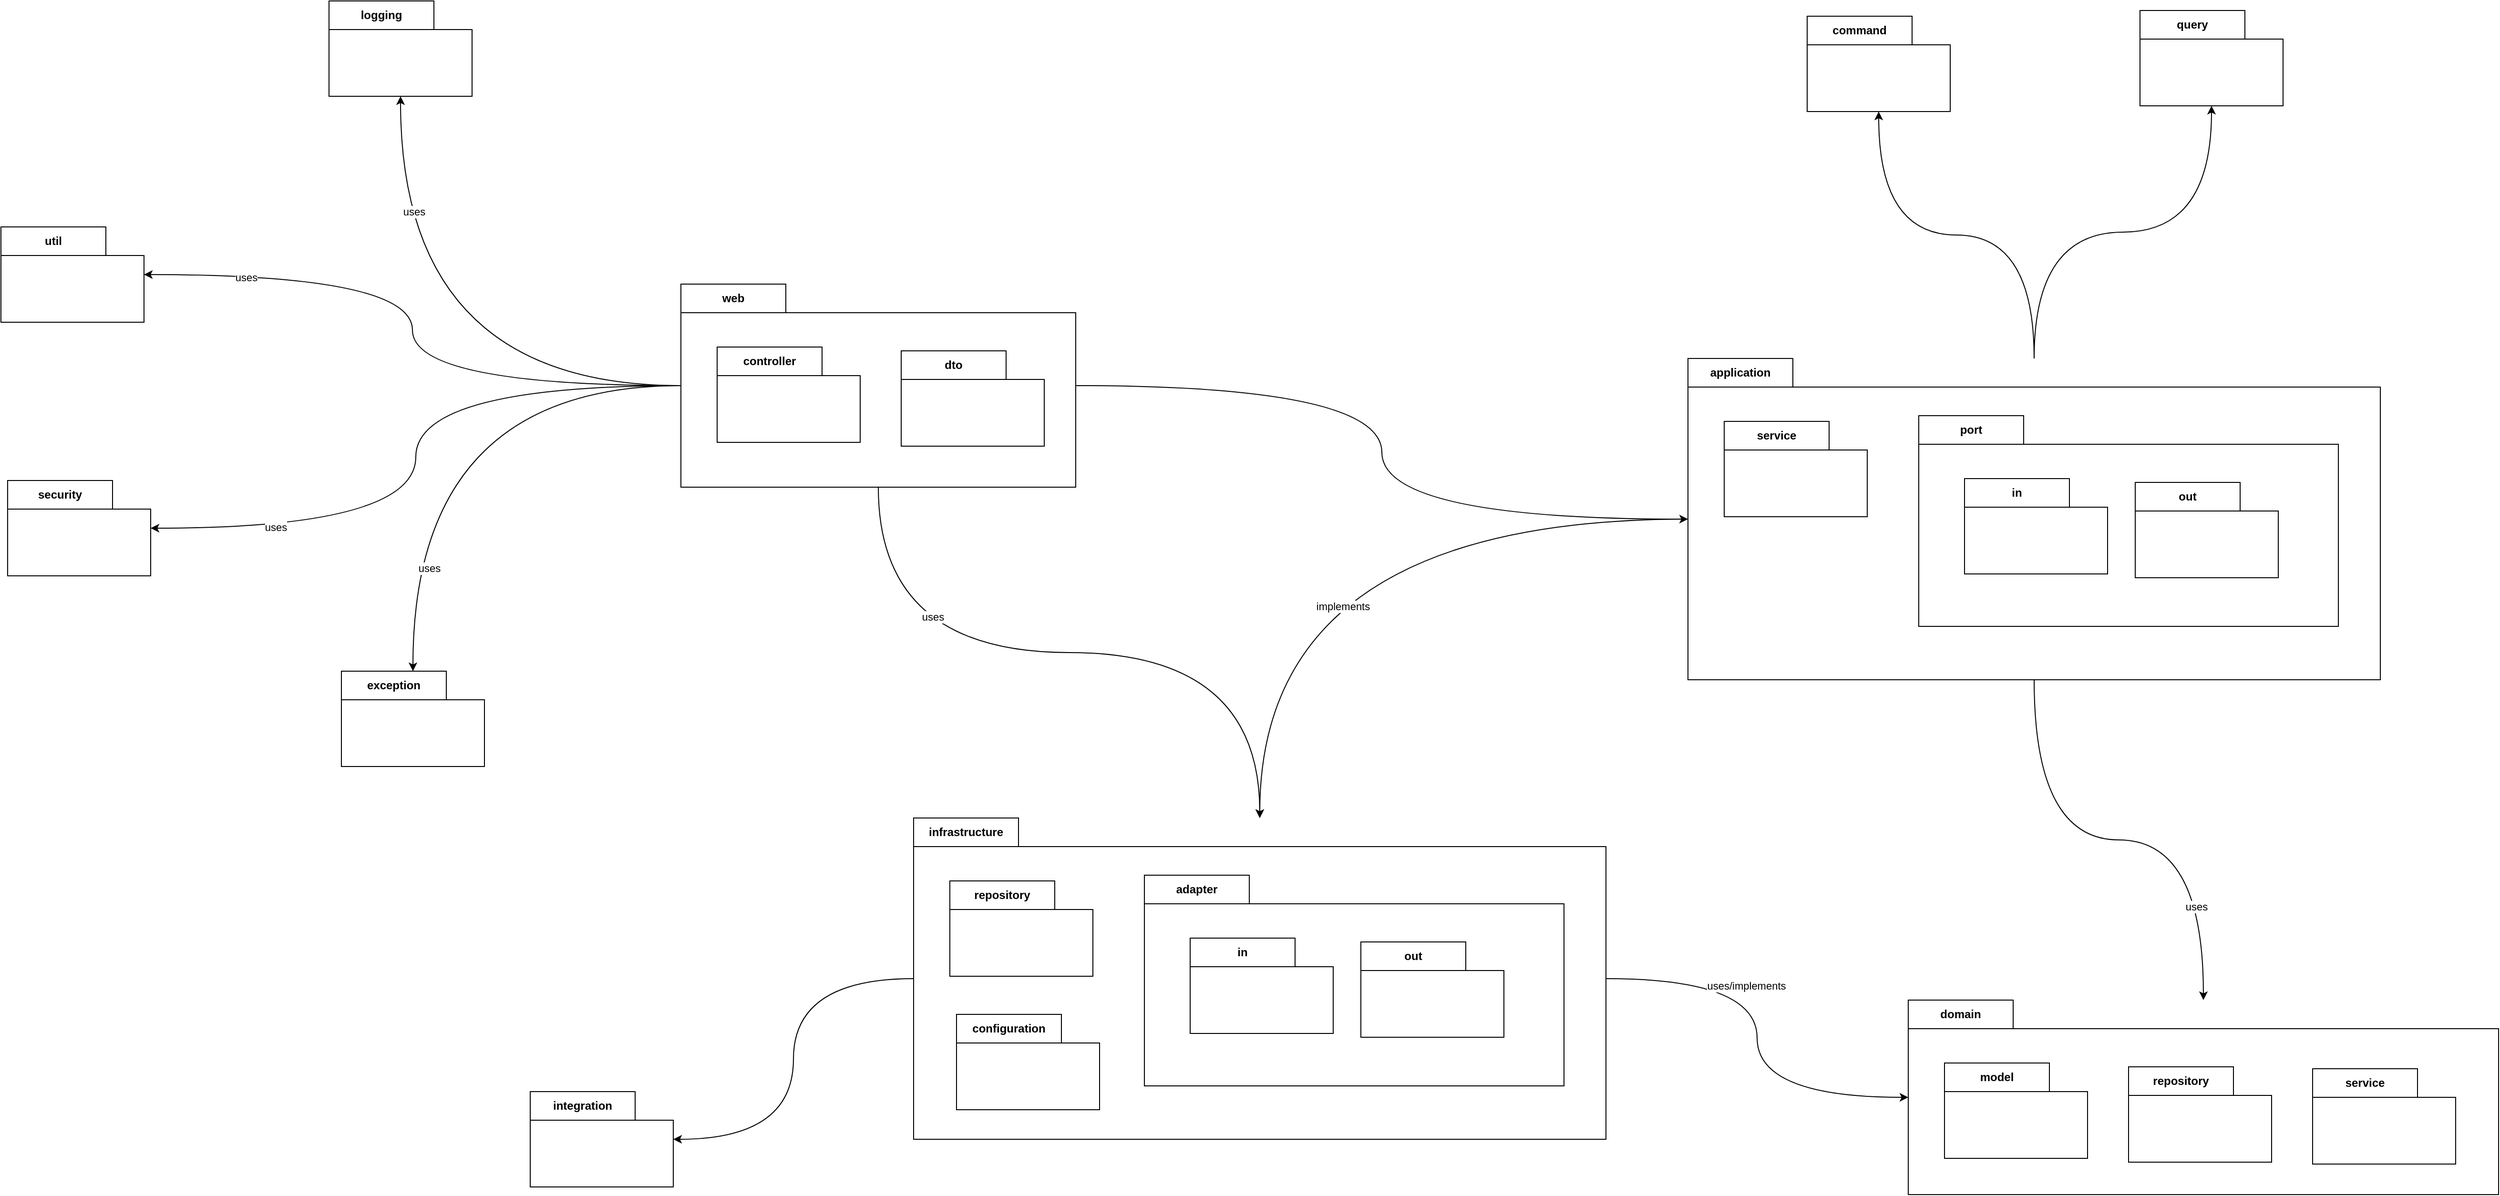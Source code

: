 <mxfile version="21.6.1" type="device">
  <diagram name="Page-1" id="b5b7bab2-c9e2-2cf4-8b2a-24fd1a2a6d21">
    <mxGraphModel dx="3706" dy="1363" grid="0" gridSize="10" guides="0" tooltips="1" connect="1" arrows="1" fold="1" page="0" pageScale="1" pageWidth="827" pageHeight="1169" background="none" math="0" shadow="0">
      <root>
        <mxCell id="0" />
        <mxCell id="1" parent="0" />
        <mxCell id="e5cLtsH7ZEKfNfBLmJzm-1" style="edgeStyle=orthogonalEdgeStyle;rounded=0;orthogonalLoop=1;jettySize=auto;html=1;curved=1;" edge="1" parent="1" source="HoBDZo6kGD64Tt_EWEFw-2" target="HoBDZo6kGD64Tt_EWEFw-11">
          <mxGeometry relative="1" as="geometry" />
        </mxCell>
        <mxCell id="e5cLtsH7ZEKfNfBLmJzm-16" value="uses" style="edgeLabel;html=1;align=center;verticalAlign=middle;resizable=0;points=[];" vertex="1" connectable="0" parent="e5cLtsH7ZEKfNfBLmJzm-1">
          <mxGeometry x="0.317" y="-70" relative="1" as="geometry">
            <mxPoint as="offset" />
          </mxGeometry>
        </mxCell>
        <mxCell id="e5cLtsH7ZEKfNfBLmJzm-2" style="edgeStyle=orthogonalEdgeStyle;rounded=0;orthogonalLoop=1;jettySize=auto;html=1;curved=1;" edge="1" parent="1" source="HoBDZo6kGD64Tt_EWEFw-2" target="HoBDZo6kGD64Tt_EWEFw-18">
          <mxGeometry relative="1" as="geometry" />
        </mxCell>
        <mxCell id="e5cLtsH7ZEKfNfBLmJzm-15" value="implements" style="edgeLabel;html=1;align=center;verticalAlign=middle;resizable=0;points=[];" vertex="1" connectable="0" parent="e5cLtsH7ZEKfNfBLmJzm-2">
          <mxGeometry x="0.416" y="87" relative="1" as="geometry">
            <mxPoint as="offset" />
          </mxGeometry>
        </mxCell>
        <mxCell id="e5cLtsH7ZEKfNfBLmJzm-25" style="edgeStyle=orthogonalEdgeStyle;rounded=0;orthogonalLoop=1;jettySize=auto;html=1;curved=1;" edge="1" parent="1" source="HoBDZo6kGD64Tt_EWEFw-2" target="e5cLtsH7ZEKfNfBLmJzm-23">
          <mxGeometry relative="1" as="geometry" />
        </mxCell>
        <mxCell id="e5cLtsH7ZEKfNfBLmJzm-26" style="edgeStyle=orthogonalEdgeStyle;rounded=0;orthogonalLoop=1;jettySize=auto;html=1;curved=1;" edge="1" parent="1" source="HoBDZo6kGD64Tt_EWEFw-2" target="e5cLtsH7ZEKfNfBLmJzm-24">
          <mxGeometry relative="1" as="geometry" />
        </mxCell>
        <mxCell id="HoBDZo6kGD64Tt_EWEFw-2" value="application" style="shape=folder;fontStyle=1;tabWidth=110;tabHeight=30;tabPosition=left;html=1;boundedLbl=1;labelInHeader=1;container=1;collapsible=0;recursiveResize=0;whiteSpace=wrap;" parent="1" vertex="1">
          <mxGeometry x="-111" y="-8" width="726" height="337" as="geometry" />
        </mxCell>
        <mxCell id="HoBDZo6kGD64Tt_EWEFw-4" value="service" style="shape=folder;fontStyle=1;tabWidth=110;tabHeight=30;tabPosition=left;html=1;boundedLbl=1;labelInHeader=1;container=1;collapsible=0;recursiveResize=0;whiteSpace=wrap;" parent="HoBDZo6kGD64Tt_EWEFw-2" vertex="1">
          <mxGeometry x="38" y="66" width="150" height="100" as="geometry" />
        </mxCell>
        <mxCell id="HoBDZo6kGD64Tt_EWEFw-6" value="port" style="shape=folder;fontStyle=1;tabWidth=110;tabHeight=30;tabPosition=left;html=1;boundedLbl=1;labelInHeader=1;container=1;collapsible=0;recursiveResize=0;whiteSpace=wrap;" parent="HoBDZo6kGD64Tt_EWEFw-2" vertex="1">
          <mxGeometry x="242" y="60" width="440" height="221" as="geometry" />
        </mxCell>
        <mxCell id="HoBDZo6kGD64Tt_EWEFw-9" value="in" style="shape=folder;fontStyle=1;tabWidth=110;tabHeight=30;tabPosition=left;html=1;boundedLbl=1;labelInHeader=1;container=1;collapsible=0;recursiveResize=0;whiteSpace=wrap;" parent="HoBDZo6kGD64Tt_EWEFw-6" vertex="1">
          <mxGeometry x="48" y="66" width="150" height="100" as="geometry" />
        </mxCell>
        <mxCell id="HoBDZo6kGD64Tt_EWEFw-10" value="out" style="shape=folder;fontStyle=1;tabWidth=110;tabHeight=30;tabPosition=left;html=1;boundedLbl=1;labelInHeader=1;container=1;collapsible=0;recursiveResize=0;whiteSpace=wrap;" parent="HoBDZo6kGD64Tt_EWEFw-6" vertex="1">
          <mxGeometry x="227" y="70" width="150" height="100" as="geometry" />
        </mxCell>
        <mxCell id="HoBDZo6kGD64Tt_EWEFw-11" value="domain" style="shape=folder;fontStyle=1;tabWidth=110;tabHeight=30;tabPosition=left;html=1;boundedLbl=1;labelInHeader=1;container=1;collapsible=0;recursiveResize=0;whiteSpace=wrap;" parent="1" vertex="1">
          <mxGeometry x="120" y="665" width="619" height="204" as="geometry" />
        </mxCell>
        <mxCell id="HoBDZo6kGD64Tt_EWEFw-12" value="model" style="shape=folder;fontStyle=1;tabWidth=110;tabHeight=30;tabPosition=left;html=1;boundedLbl=1;labelInHeader=1;container=1;collapsible=0;recursiveResize=0;whiteSpace=wrap;" parent="HoBDZo6kGD64Tt_EWEFw-11" vertex="1">
          <mxGeometry x="38" y="66" width="150" height="100" as="geometry" />
        </mxCell>
        <mxCell id="HoBDZo6kGD64Tt_EWEFw-16" value="repository" style="shape=folder;fontStyle=1;tabWidth=110;tabHeight=30;tabPosition=left;html=1;boundedLbl=1;labelInHeader=1;container=1;collapsible=0;recursiveResize=0;whiteSpace=wrap;" parent="HoBDZo6kGD64Tt_EWEFw-11" vertex="1">
          <mxGeometry x="231" y="70" width="150" height="100" as="geometry" />
        </mxCell>
        <mxCell id="HoBDZo6kGD64Tt_EWEFw-17" value="service" style="shape=folder;fontStyle=1;tabWidth=110;tabHeight=30;tabPosition=left;html=1;boundedLbl=1;labelInHeader=1;container=1;collapsible=0;recursiveResize=0;whiteSpace=wrap;" parent="HoBDZo6kGD64Tt_EWEFw-11" vertex="1">
          <mxGeometry x="424" y="72" width="150" height="100" as="geometry" />
        </mxCell>
        <mxCell id="e5cLtsH7ZEKfNfBLmJzm-5" style="edgeStyle=orthogonalEdgeStyle;rounded=0;orthogonalLoop=1;jettySize=auto;html=1;curved=1;" edge="1" parent="1" source="HoBDZo6kGD64Tt_EWEFw-18" target="HoBDZo6kGD64Tt_EWEFw-11">
          <mxGeometry relative="1" as="geometry" />
        </mxCell>
        <mxCell id="e5cLtsH7ZEKfNfBLmJzm-17" value="uses/implements" style="edgeLabel;html=1;align=center;verticalAlign=middle;resizable=0;points=[];" vertex="1" connectable="0" parent="e5cLtsH7ZEKfNfBLmJzm-5">
          <mxGeometry x="-0.333" y="-7" relative="1" as="geometry">
            <mxPoint as="offset" />
          </mxGeometry>
        </mxCell>
        <mxCell id="e5cLtsH7ZEKfNfBLmJzm-28" style="edgeStyle=orthogonalEdgeStyle;rounded=0;orthogonalLoop=1;jettySize=auto;html=1;curved=1;" edge="1" parent="1" source="HoBDZo6kGD64Tt_EWEFw-18" target="e5cLtsH7ZEKfNfBLmJzm-27">
          <mxGeometry relative="1" as="geometry" />
        </mxCell>
        <mxCell id="HoBDZo6kGD64Tt_EWEFw-18" value="infrastructure" style="shape=folder;fontStyle=1;tabWidth=110;tabHeight=30;tabPosition=left;html=1;boundedLbl=1;labelInHeader=1;container=1;collapsible=0;recursiveResize=0;whiteSpace=wrap;" parent="1" vertex="1">
          <mxGeometry x="-923" y="474" width="726" height="337" as="geometry" />
        </mxCell>
        <mxCell id="HoBDZo6kGD64Tt_EWEFw-19" value="repository" style="shape=folder;fontStyle=1;tabWidth=110;tabHeight=30;tabPosition=left;html=1;boundedLbl=1;labelInHeader=1;container=1;collapsible=0;recursiveResize=0;whiteSpace=wrap;" parent="HoBDZo6kGD64Tt_EWEFw-18" vertex="1">
          <mxGeometry x="38" y="66" width="150" height="100" as="geometry" />
        </mxCell>
        <mxCell id="HoBDZo6kGD64Tt_EWEFw-20" value="adapter" style="shape=folder;fontStyle=1;tabWidth=110;tabHeight=30;tabPosition=left;html=1;boundedLbl=1;labelInHeader=1;container=1;collapsible=0;recursiveResize=0;whiteSpace=wrap;" parent="HoBDZo6kGD64Tt_EWEFw-18" vertex="1">
          <mxGeometry x="242" y="60" width="440" height="221" as="geometry" />
        </mxCell>
        <mxCell id="HoBDZo6kGD64Tt_EWEFw-21" value="in" style="shape=folder;fontStyle=1;tabWidth=110;tabHeight=30;tabPosition=left;html=1;boundedLbl=1;labelInHeader=1;container=1;collapsible=0;recursiveResize=0;whiteSpace=wrap;" parent="HoBDZo6kGD64Tt_EWEFw-20" vertex="1">
          <mxGeometry x="48" y="66" width="150" height="100" as="geometry" />
        </mxCell>
        <mxCell id="HoBDZo6kGD64Tt_EWEFw-22" value="out" style="shape=folder;fontStyle=1;tabWidth=110;tabHeight=30;tabPosition=left;html=1;boundedLbl=1;labelInHeader=1;container=1;collapsible=0;recursiveResize=0;whiteSpace=wrap;" parent="HoBDZo6kGD64Tt_EWEFw-20" vertex="1">
          <mxGeometry x="227" y="70" width="150" height="100" as="geometry" />
        </mxCell>
        <mxCell id="HoBDZo6kGD64Tt_EWEFw-23" value="configuration" style="shape=folder;fontStyle=1;tabWidth=110;tabHeight=30;tabPosition=left;html=1;boundedLbl=1;labelInHeader=1;container=1;collapsible=0;recursiveResize=0;whiteSpace=wrap;" parent="HoBDZo6kGD64Tt_EWEFw-18" vertex="1">
          <mxGeometry x="45" y="206" width="150" height="100" as="geometry" />
        </mxCell>
        <mxCell id="e5cLtsH7ZEKfNfBLmJzm-3" style="edgeStyle=orthogonalEdgeStyle;rounded=0;orthogonalLoop=1;jettySize=auto;html=1;curved=1;" edge="1" parent="1" source="HoBDZo6kGD64Tt_EWEFw-24" target="HoBDZo6kGD64Tt_EWEFw-2">
          <mxGeometry relative="1" as="geometry" />
        </mxCell>
        <mxCell id="e5cLtsH7ZEKfNfBLmJzm-4" style="edgeStyle=orthogonalEdgeStyle;rounded=0;orthogonalLoop=1;jettySize=auto;html=1;curved=1;" edge="1" parent="1" source="HoBDZo6kGD64Tt_EWEFw-24" target="HoBDZo6kGD64Tt_EWEFw-18">
          <mxGeometry relative="1" as="geometry" />
        </mxCell>
        <mxCell id="e5cLtsH7ZEKfNfBLmJzm-18" value="uses" style="edgeLabel;html=1;align=center;verticalAlign=middle;resizable=0;points=[];" vertex="1" connectable="0" parent="e5cLtsH7ZEKfNfBLmJzm-4">
          <mxGeometry x="-0.383" y="38" relative="1" as="geometry">
            <mxPoint as="offset" />
          </mxGeometry>
        </mxCell>
        <mxCell id="e5cLtsH7ZEKfNfBLmJzm-8" style="edgeStyle=orthogonalEdgeStyle;rounded=0;orthogonalLoop=1;jettySize=auto;html=1;curved=1;" edge="1" parent="1" source="HoBDZo6kGD64Tt_EWEFw-24" target="e5cLtsH7ZEKfNfBLmJzm-6">
          <mxGeometry relative="1" as="geometry" />
        </mxCell>
        <mxCell id="e5cLtsH7ZEKfNfBLmJzm-21" value="uses" style="edgeLabel;html=1;align=center;verticalAlign=middle;resizable=0;points=[];" vertex="1" connectable="0" parent="e5cLtsH7ZEKfNfBLmJzm-8">
          <mxGeometry x="0.628" y="-1" relative="1" as="geometry">
            <mxPoint as="offset" />
          </mxGeometry>
        </mxCell>
        <mxCell id="e5cLtsH7ZEKfNfBLmJzm-10" style="edgeStyle=orthogonalEdgeStyle;rounded=0;orthogonalLoop=1;jettySize=auto;html=1;curved=1;" edge="1" parent="1" source="HoBDZo6kGD64Tt_EWEFw-24" target="e5cLtsH7ZEKfNfBLmJzm-9">
          <mxGeometry relative="1" as="geometry" />
        </mxCell>
        <mxCell id="e5cLtsH7ZEKfNfBLmJzm-20" value="uses" style="edgeLabel;html=1;align=center;verticalAlign=middle;resizable=0;points=[];" vertex="1" connectable="0" parent="e5cLtsH7ZEKfNfBLmJzm-10">
          <mxGeometry x="0.687" y="3" relative="1" as="geometry">
            <mxPoint as="offset" />
          </mxGeometry>
        </mxCell>
        <mxCell id="e5cLtsH7ZEKfNfBLmJzm-12" style="edgeStyle=orthogonalEdgeStyle;rounded=0;orthogonalLoop=1;jettySize=auto;html=1;curved=1;" edge="1" parent="1" source="HoBDZo6kGD64Tt_EWEFw-24" target="e5cLtsH7ZEKfNfBLmJzm-11">
          <mxGeometry relative="1" as="geometry" />
        </mxCell>
        <mxCell id="e5cLtsH7ZEKfNfBLmJzm-22" value="uses" style="edgeLabel;html=1;align=center;verticalAlign=middle;resizable=0;points=[];" vertex="1" connectable="0" parent="e5cLtsH7ZEKfNfBLmJzm-12">
          <mxGeometry x="0.627" y="17" relative="1" as="geometry">
            <mxPoint as="offset" />
          </mxGeometry>
        </mxCell>
        <mxCell id="e5cLtsH7ZEKfNfBLmJzm-14" style="edgeStyle=orthogonalEdgeStyle;rounded=0;orthogonalLoop=1;jettySize=auto;html=1;curved=1;" edge="1" parent="1" source="HoBDZo6kGD64Tt_EWEFw-24" target="e5cLtsH7ZEKfNfBLmJzm-13">
          <mxGeometry relative="1" as="geometry" />
        </mxCell>
        <mxCell id="e5cLtsH7ZEKfNfBLmJzm-19" value="uses" style="edgeLabel;html=1;align=center;verticalAlign=middle;resizable=0;points=[];" vertex="1" connectable="0" parent="e5cLtsH7ZEKfNfBLmJzm-14">
          <mxGeometry x="0.594" y="-14" relative="1" as="geometry">
            <mxPoint y="-1" as="offset" />
          </mxGeometry>
        </mxCell>
        <mxCell id="HoBDZo6kGD64Tt_EWEFw-24" value="web" style="shape=folder;fontStyle=1;tabWidth=110;tabHeight=30;tabPosition=left;html=1;boundedLbl=1;labelInHeader=1;container=1;collapsible=0;recursiveResize=0;whiteSpace=wrap;" parent="1" vertex="1">
          <mxGeometry x="-1167" y="-86" width="414" height="213" as="geometry" />
        </mxCell>
        <mxCell id="HoBDZo6kGD64Tt_EWEFw-25" value="controller" style="shape=folder;fontStyle=1;tabWidth=110;tabHeight=30;tabPosition=left;html=1;boundedLbl=1;labelInHeader=1;container=1;collapsible=0;recursiveResize=0;whiteSpace=wrap;" parent="HoBDZo6kGD64Tt_EWEFw-24" vertex="1">
          <mxGeometry x="38" y="66" width="150" height="100" as="geometry" />
        </mxCell>
        <mxCell id="HoBDZo6kGD64Tt_EWEFw-26" value="dto" style="shape=folder;fontStyle=1;tabWidth=110;tabHeight=30;tabPosition=left;html=1;boundedLbl=1;labelInHeader=1;container=1;collapsible=0;recursiveResize=0;whiteSpace=wrap;" parent="HoBDZo6kGD64Tt_EWEFw-24" vertex="1">
          <mxGeometry x="231" y="70" width="150" height="100" as="geometry" />
        </mxCell>
        <mxCell id="e5cLtsH7ZEKfNfBLmJzm-6" value="security" style="shape=folder;fontStyle=1;tabWidth=110;tabHeight=30;tabPosition=left;html=1;boundedLbl=1;labelInHeader=1;container=1;collapsible=0;recursiveResize=0;whiteSpace=wrap;" vertex="1" parent="1">
          <mxGeometry x="-1873" y="120" width="150" height="100" as="geometry" />
        </mxCell>
        <mxCell id="e5cLtsH7ZEKfNfBLmJzm-9" value="util" style="shape=folder;fontStyle=1;tabWidth=110;tabHeight=30;tabPosition=left;html=1;boundedLbl=1;labelInHeader=1;container=1;collapsible=0;recursiveResize=0;whiteSpace=wrap;" vertex="1" parent="1">
          <mxGeometry x="-1880" y="-146" width="150" height="100" as="geometry" />
        </mxCell>
        <mxCell id="e5cLtsH7ZEKfNfBLmJzm-11" value="exception" style="shape=folder;fontStyle=1;tabWidth=110;tabHeight=30;tabPosition=left;html=1;boundedLbl=1;labelInHeader=1;container=1;collapsible=0;recursiveResize=0;whiteSpace=wrap;" vertex="1" parent="1">
          <mxGeometry x="-1523" y="320" width="150" height="100" as="geometry" />
        </mxCell>
        <mxCell id="e5cLtsH7ZEKfNfBLmJzm-13" value="logging" style="shape=folder;fontStyle=1;tabWidth=110;tabHeight=30;tabPosition=left;html=1;boundedLbl=1;labelInHeader=1;container=1;collapsible=0;recursiveResize=0;whiteSpace=wrap;" vertex="1" parent="1">
          <mxGeometry x="-1536" y="-383" width="150" height="100" as="geometry" />
        </mxCell>
        <mxCell id="e5cLtsH7ZEKfNfBLmJzm-23" value="command" style="shape=folder;fontStyle=1;tabWidth=110;tabHeight=30;tabPosition=left;html=1;boundedLbl=1;labelInHeader=1;container=1;collapsible=0;recursiveResize=0;whiteSpace=wrap;" vertex="1" parent="1">
          <mxGeometry x="14" y="-367" width="150" height="100" as="geometry" />
        </mxCell>
        <mxCell id="e5cLtsH7ZEKfNfBLmJzm-24" value="query" style="shape=folder;fontStyle=1;tabWidth=110;tabHeight=30;tabPosition=left;html=1;boundedLbl=1;labelInHeader=1;container=1;collapsible=0;recursiveResize=0;whiteSpace=wrap;" vertex="1" parent="1">
          <mxGeometry x="363" y="-373" width="150" height="100" as="geometry" />
        </mxCell>
        <mxCell id="e5cLtsH7ZEKfNfBLmJzm-27" value="integration" style="shape=folder;fontStyle=1;tabWidth=110;tabHeight=30;tabPosition=left;html=1;boundedLbl=1;labelInHeader=1;container=1;collapsible=0;recursiveResize=0;whiteSpace=wrap;" vertex="1" parent="1">
          <mxGeometry x="-1325" y="761" width="150" height="100" as="geometry" />
        </mxCell>
      </root>
    </mxGraphModel>
  </diagram>
</mxfile>
